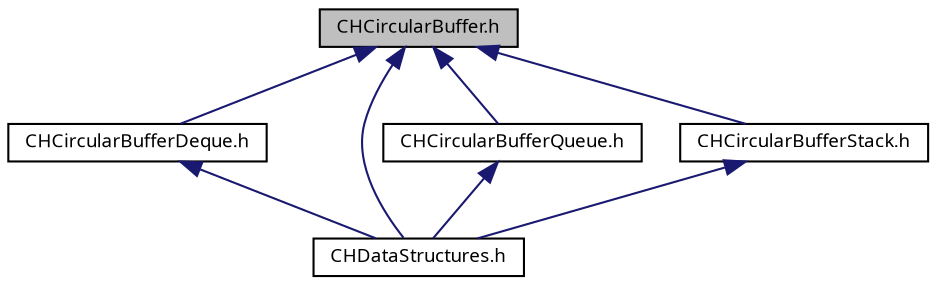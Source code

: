 digraph "CHCircularBuffer.h"
{
  bgcolor="transparent";
  edge [fontname="LucidaGrande",fontsize="9",labelfontname="LucidaGrande",labelfontsize="9"];
  node [fontname="LucidaGrande",fontsize="9",shape=record];
  Node1 [label="CHCircularBuffer.h",height=0.2,width=0.4,color="black", fillcolor="grey75", style="filled" fontcolor="black"];
  Node1 -> Node2 [dir="back",color="midnightblue",fontsize="9",style="solid",fontname="LucidaGrande"];
  Node2 [label="CHCircularBufferDeque.h",height=0.2,width=0.4,color="black",URL="$_c_h_circular_buffer_deque_8h.html",tooltip="A simple CHDeque implemented using a CHCircularBuffer."];
  Node2 -> Node3 [dir="back",color="midnightblue",fontsize="9",style="solid",fontname="LucidaGrande"];
  Node3 [label="CHDataStructures.h",height=0.2,width=0.4,color="black",URL="$_c_h_data_structures_8h.html",tooltip="An umbrella header which imports all the public header files for the framework."];
  Node1 -> Node4 [dir="back",color="midnightblue",fontsize="9",style="solid",fontname="LucidaGrande"];
  Node4 [label="CHCircularBufferQueue.h",height=0.2,width=0.4,color="black",URL="$_c_h_circular_buffer_queue_8h.html",tooltip="A simple CHQueue implemented using a CHCircularBuffer."];
  Node4 -> Node3 [dir="back",color="midnightblue",fontsize="9",style="solid",fontname="LucidaGrande"];
  Node1 -> Node5 [dir="back",color="midnightblue",fontsize="9",style="solid",fontname="LucidaGrande"];
  Node5 [label="CHCircularBufferStack.h",height=0.2,width=0.4,color="black",URL="$_c_h_circular_buffer_stack_8h.html",tooltip="A simple CHStack implemented using a CHCircularBuffer."];
  Node5 -> Node3 [dir="back",color="midnightblue",fontsize="9",style="solid",fontname="LucidaGrande"];
  Node1 -> Node3 [dir="back",color="midnightblue",fontsize="9",style="solid",fontname="LucidaGrande"];
}
